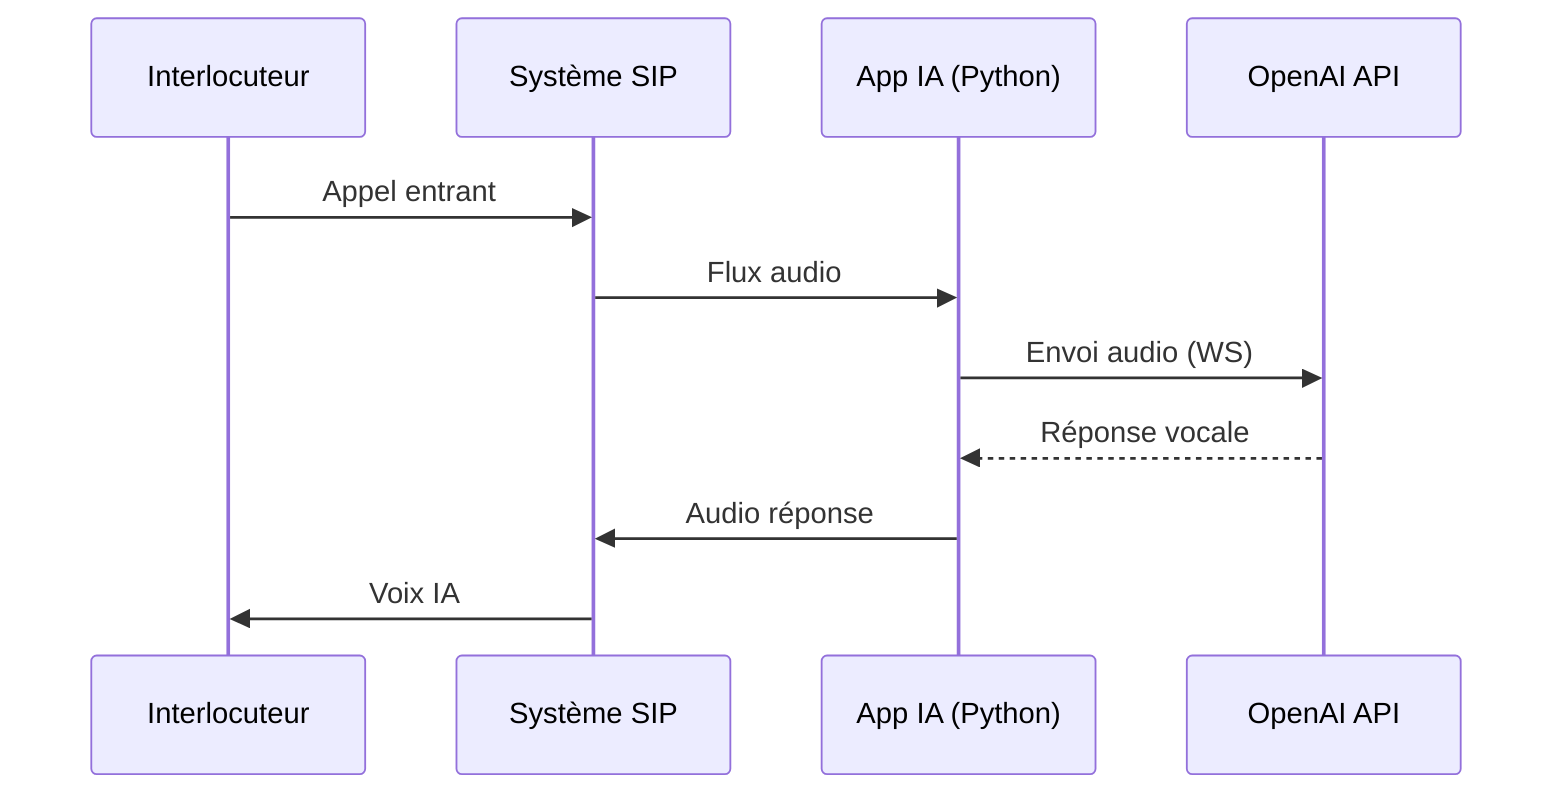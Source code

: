 sequenceDiagram
    participant I as Interlocuteur
    participant SIP as Système SIP
    participant App as App IA (Python)
    participant GPT as OpenAI API

    I->>SIP: Appel entrant
    SIP->>App: Flux audio
    App->>GPT: Envoi audio (WS)
    GPT-->>App: Réponse vocale
    App->>SIP: Audio réponse
    SIP->>I: Voix IA